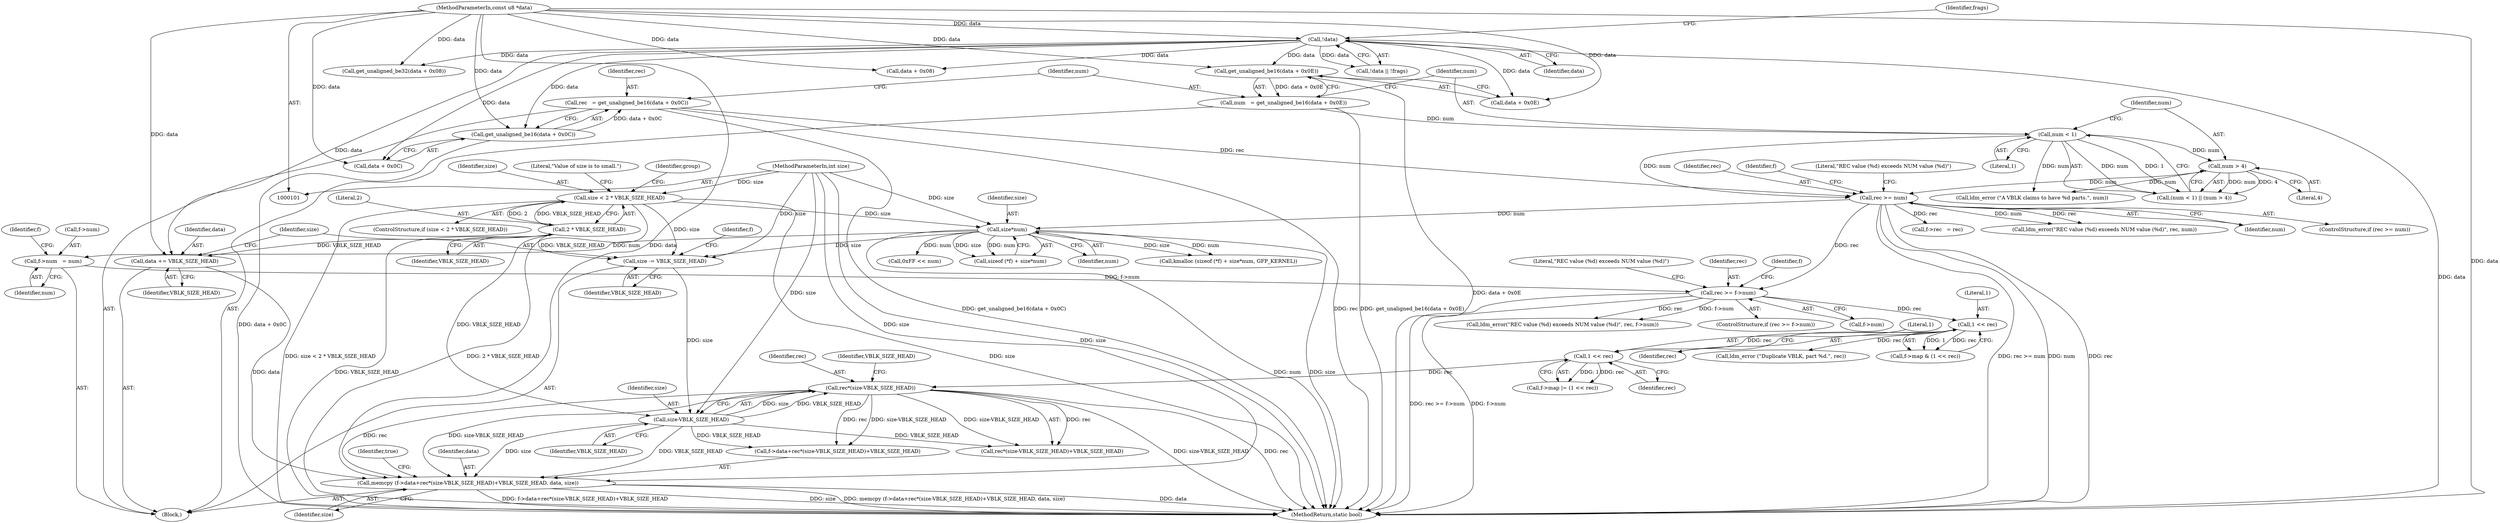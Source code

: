 digraph "0_linux_cae13fe4cc3f24820ffb990c09110626837e85d4@API" {
"1000274" [label="(Call,memcpy (f->data+rec*(size-VBLK_SIZE_HEAD)+VBLK_SIZE_HEAD, data, size))"];
"1000280" [label="(Call,rec*(size-VBLK_SIZE_HEAD))"];
"1000265" [label="(Call,1 << rec)"];
"1000247" [label="(Call,1 << rec)"];
"1000228" [label="(Call,rec >= f->num)"];
"1000161" [label="(Call,rec >= num)"];
"1000134" [label="(Call,rec   = get_unaligned_be16(data + 0x0C))"];
"1000136" [label="(Call,get_unaligned_be16(data + 0x0C))"];
"1000102" [label="(MethodParameterIn,const u8 *data)"];
"1000113" [label="(Call,!data)"];
"1000151" [label="(Call,num > 4)"];
"1000148" [label="(Call,num < 1)"];
"1000140" [label="(Call,num   = get_unaligned_be16(data + 0x0E))"];
"1000142" [label="(Call,get_unaligned_be16(data + 0x0E))"];
"1000203" [label="(Call,f->num   = num)"];
"1000186" [label="(Call,size*num)"];
"1000118" [label="(Call,size < 2 * VBLK_SIZE_HEAD)"];
"1000103" [label="(MethodParameterIn,int size)"];
"1000120" [label="(Call,2 * VBLK_SIZE_HEAD)"];
"1000282" [label="(Call,size-VBLK_SIZE_HEAD)"];
"1000271" [label="(Call,size -= VBLK_SIZE_HEAD)"];
"1000268" [label="(Call,data += VBLK_SIZE_HEAD)"];
"1000204" [label="(Call,f->num)"];
"1000281" [label="(Identifier,rec)"];
"1000113" [label="(Call,!data)"];
"1000270" [label="(Identifier,VBLK_SIZE_HEAD)"];
"1000234" [label="(Call,ldm_error(\"REC value (%d) exceeds NUM value (%d)\", rec, f->num))"];
"1000130" [label="(Call,get_unaligned_be32(data + 0x08))"];
"1000103" [label="(MethodParameterIn,int size)"];
"1000105" [label="(Block,)"];
"1000268" [label="(Call,data += VBLK_SIZE_HEAD)"];
"1000251" [label="(Call,ldm_error (\"Duplicate VBLK, part %d.\", rec))"];
"1000162" [label="(Identifier,rec)"];
"1000248" [label="(Literal,1)"];
"1000122" [label="(Identifier,VBLK_SIZE_HEAD)"];
"1000116" [label="(Identifier,frags)"];
"1000175" [label="(Identifier,f)"];
"1000271" [label="(Call,size -= VBLK_SIZE_HEAD)"];
"1000131" [label="(Call,data + 0x08)"];
"1000137" [label="(Call,data + 0x0C)"];
"1000150" [label="(Literal,1)"];
"1000280" [label="(Call,rec*(size-VBLK_SIZE_HEAD))"];
"1000188" [label="(Identifier,num)"];
"1000181" [label="(Call,kmalloc (sizeof (*f) + size*num, GFP_KERNEL))"];
"1000275" [label="(Call,f->data+rec*(size-VBLK_SIZE_HEAD)+VBLK_SIZE_HEAD)"];
"1000285" [label="(Identifier,VBLK_SIZE_HEAD)"];
"1000182" [label="(Call,sizeof (*f) + size*num)"];
"1000152" [label="(Identifier,num)"];
"1000243" [label="(Call,f->map & (1 << rec))"];
"1000165" [label="(Call,ldm_error(\"REC value (%d) exceeds NUM value (%d)\", rec, num))"];
"1000207" [label="(Identifier,num)"];
"1000247" [label="(Call,1 << rec)"];
"1000279" [label="(Call,rec*(size-VBLK_SIZE_HEAD)+VBLK_SIZE_HEAD)"];
"1000289" [label="(Identifier,true)"];
"1000121" [label="(Literal,2)"];
"1000151" [label="(Call,num > 4)"];
"1000148" [label="(Call,num < 1)"];
"1000147" [label="(Call,(num < 1) || (num > 4))"];
"1000161" [label="(Call,rec >= num)"];
"1000286" [label="(Identifier,data)"];
"1000269" [label="(Identifier,data)"];
"1000227" [label="(ControlStructure,if (rec >= f->num))"];
"1000273" [label="(Identifier,VBLK_SIZE_HEAD)"];
"1000149" [label="(Identifier,num)"];
"1000267" [label="(Identifier,rec)"];
"1000163" [label="(Identifier,num)"];
"1000155" [label="(Call,ldm_error (\"A VBLK claims to have %d parts.\", num))"];
"1000203" [label="(Call,f->num   = num)"];
"1000125" [label="(Literal,\"Value of size is to small.\")"];
"1000153" [label="(Literal,4)"];
"1000228" [label="(Call,rec >= f->num)"];
"1000230" [label="(Call,f->num)"];
"1000277" [label="(Identifier,f)"];
"1000187" [label="(Identifier,size)"];
"1000282" [label="(Call,size-VBLK_SIZE_HEAD)"];
"1000274" [label="(Call,memcpy (f->data+rec*(size-VBLK_SIZE_HEAD)+VBLK_SIZE_HEAD, data, size))"];
"1000112" [label="(Call,!data || !frags)"];
"1000140" [label="(Call,num   = get_unaligned_be16(data + 0x0E))"];
"1000245" [label="(Identifier,f)"];
"1000266" [label="(Literal,1)"];
"1000235" [label="(Literal,\"REC value (%d) exceeds NUM value (%d)\")"];
"1000129" [label="(Identifier,group)"];
"1000135" [label="(Identifier,rec)"];
"1000118" [label="(Call,size < 2 * VBLK_SIZE_HEAD)"];
"1000261" [label="(Call,f->map |= (1 << rec))"];
"1000136" [label="(Call,get_unaligned_be16(data + 0x0C))"];
"1000249" [label="(Identifier,rec)"];
"1000119" [label="(Identifier,size)"];
"1000120" [label="(Call,2 * VBLK_SIZE_HEAD)"];
"1000117" [label="(ControlStructure,if (size < 2 * VBLK_SIZE_HEAD))"];
"1000229" [label="(Identifier,rec)"];
"1000166" [label="(Literal,\"REC value (%d) exceeds NUM value (%d)\")"];
"1000272" [label="(Identifier,size)"];
"1000143" [label="(Call,data + 0x0E)"];
"1000186" [label="(Call,size*num)"];
"1000283" [label="(Identifier,size)"];
"1000160" [label="(ControlStructure,if (rec >= num))"];
"1000208" [label="(Call,f->rec   = rec)"];
"1000290" [label="(MethodReturn,static bool)"];
"1000114" [label="(Identifier,data)"];
"1000265" [label="(Call,1 << rec)"];
"1000284" [label="(Identifier,VBLK_SIZE_HEAD)"];
"1000102" [label="(MethodParameterIn,const u8 *data)"];
"1000210" [label="(Identifier,f)"];
"1000142" [label="(Call,get_unaligned_be16(data + 0x0E))"];
"1000217" [label="(Call,0xFF << num)"];
"1000141" [label="(Identifier,num)"];
"1000287" [label="(Identifier,size)"];
"1000134" [label="(Call,rec   = get_unaligned_be16(data + 0x0C))"];
"1000274" -> "1000105"  [label="AST: "];
"1000274" -> "1000287"  [label="CFG: "];
"1000275" -> "1000274"  [label="AST: "];
"1000286" -> "1000274"  [label="AST: "];
"1000287" -> "1000274"  [label="AST: "];
"1000289" -> "1000274"  [label="CFG: "];
"1000274" -> "1000290"  [label="DDG: data"];
"1000274" -> "1000290"  [label="DDG: f->data+rec*(size-VBLK_SIZE_HEAD)+VBLK_SIZE_HEAD"];
"1000274" -> "1000290"  [label="DDG: size"];
"1000274" -> "1000290"  [label="DDG: memcpy (f->data+rec*(size-VBLK_SIZE_HEAD)+VBLK_SIZE_HEAD, data, size)"];
"1000280" -> "1000274"  [label="DDG: rec"];
"1000280" -> "1000274"  [label="DDG: size-VBLK_SIZE_HEAD"];
"1000282" -> "1000274"  [label="DDG: VBLK_SIZE_HEAD"];
"1000282" -> "1000274"  [label="DDG: size"];
"1000268" -> "1000274"  [label="DDG: data"];
"1000102" -> "1000274"  [label="DDG: data"];
"1000103" -> "1000274"  [label="DDG: size"];
"1000280" -> "1000279"  [label="AST: "];
"1000280" -> "1000282"  [label="CFG: "];
"1000281" -> "1000280"  [label="AST: "];
"1000282" -> "1000280"  [label="AST: "];
"1000285" -> "1000280"  [label="CFG: "];
"1000280" -> "1000290"  [label="DDG: size-VBLK_SIZE_HEAD"];
"1000280" -> "1000290"  [label="DDG: rec"];
"1000280" -> "1000275"  [label="DDG: rec"];
"1000280" -> "1000275"  [label="DDG: size-VBLK_SIZE_HEAD"];
"1000280" -> "1000279"  [label="DDG: rec"];
"1000280" -> "1000279"  [label="DDG: size-VBLK_SIZE_HEAD"];
"1000265" -> "1000280"  [label="DDG: rec"];
"1000282" -> "1000280"  [label="DDG: size"];
"1000282" -> "1000280"  [label="DDG: VBLK_SIZE_HEAD"];
"1000265" -> "1000261"  [label="AST: "];
"1000265" -> "1000267"  [label="CFG: "];
"1000266" -> "1000265"  [label="AST: "];
"1000267" -> "1000265"  [label="AST: "];
"1000261" -> "1000265"  [label="CFG: "];
"1000265" -> "1000261"  [label="DDG: 1"];
"1000265" -> "1000261"  [label="DDG: rec"];
"1000247" -> "1000265"  [label="DDG: rec"];
"1000247" -> "1000243"  [label="AST: "];
"1000247" -> "1000249"  [label="CFG: "];
"1000248" -> "1000247"  [label="AST: "];
"1000249" -> "1000247"  [label="AST: "];
"1000243" -> "1000247"  [label="CFG: "];
"1000247" -> "1000243"  [label="DDG: 1"];
"1000247" -> "1000243"  [label="DDG: rec"];
"1000228" -> "1000247"  [label="DDG: rec"];
"1000247" -> "1000251"  [label="DDG: rec"];
"1000228" -> "1000227"  [label="AST: "];
"1000228" -> "1000230"  [label="CFG: "];
"1000229" -> "1000228"  [label="AST: "];
"1000230" -> "1000228"  [label="AST: "];
"1000235" -> "1000228"  [label="CFG: "];
"1000245" -> "1000228"  [label="CFG: "];
"1000228" -> "1000290"  [label="DDG: rec >= f->num"];
"1000228" -> "1000290"  [label="DDG: f->num"];
"1000161" -> "1000228"  [label="DDG: rec"];
"1000203" -> "1000228"  [label="DDG: f->num"];
"1000228" -> "1000234"  [label="DDG: rec"];
"1000228" -> "1000234"  [label="DDG: f->num"];
"1000161" -> "1000160"  [label="AST: "];
"1000161" -> "1000163"  [label="CFG: "];
"1000162" -> "1000161"  [label="AST: "];
"1000163" -> "1000161"  [label="AST: "];
"1000166" -> "1000161"  [label="CFG: "];
"1000175" -> "1000161"  [label="CFG: "];
"1000161" -> "1000290"  [label="DDG: num"];
"1000161" -> "1000290"  [label="DDG: rec"];
"1000161" -> "1000290"  [label="DDG: rec >= num"];
"1000134" -> "1000161"  [label="DDG: rec"];
"1000151" -> "1000161"  [label="DDG: num"];
"1000148" -> "1000161"  [label="DDG: num"];
"1000161" -> "1000165"  [label="DDG: rec"];
"1000161" -> "1000165"  [label="DDG: num"];
"1000161" -> "1000186"  [label="DDG: num"];
"1000161" -> "1000208"  [label="DDG: rec"];
"1000134" -> "1000105"  [label="AST: "];
"1000134" -> "1000136"  [label="CFG: "];
"1000135" -> "1000134"  [label="AST: "];
"1000136" -> "1000134"  [label="AST: "];
"1000141" -> "1000134"  [label="CFG: "];
"1000134" -> "1000290"  [label="DDG: rec"];
"1000134" -> "1000290"  [label="DDG: get_unaligned_be16(data + 0x0C)"];
"1000136" -> "1000134"  [label="DDG: data + 0x0C"];
"1000136" -> "1000137"  [label="CFG: "];
"1000137" -> "1000136"  [label="AST: "];
"1000136" -> "1000290"  [label="DDG: data + 0x0C"];
"1000102" -> "1000136"  [label="DDG: data"];
"1000113" -> "1000136"  [label="DDG: data"];
"1000102" -> "1000101"  [label="AST: "];
"1000102" -> "1000290"  [label="DDG: data"];
"1000102" -> "1000113"  [label="DDG: data"];
"1000102" -> "1000130"  [label="DDG: data"];
"1000102" -> "1000131"  [label="DDG: data"];
"1000102" -> "1000137"  [label="DDG: data"];
"1000102" -> "1000142"  [label="DDG: data"];
"1000102" -> "1000143"  [label="DDG: data"];
"1000102" -> "1000268"  [label="DDG: data"];
"1000113" -> "1000112"  [label="AST: "];
"1000113" -> "1000114"  [label="CFG: "];
"1000114" -> "1000113"  [label="AST: "];
"1000116" -> "1000113"  [label="CFG: "];
"1000112" -> "1000113"  [label="CFG: "];
"1000113" -> "1000290"  [label="DDG: data"];
"1000113" -> "1000112"  [label="DDG: data"];
"1000113" -> "1000130"  [label="DDG: data"];
"1000113" -> "1000131"  [label="DDG: data"];
"1000113" -> "1000137"  [label="DDG: data"];
"1000113" -> "1000142"  [label="DDG: data"];
"1000113" -> "1000143"  [label="DDG: data"];
"1000113" -> "1000268"  [label="DDG: data"];
"1000151" -> "1000147"  [label="AST: "];
"1000151" -> "1000153"  [label="CFG: "];
"1000152" -> "1000151"  [label="AST: "];
"1000153" -> "1000151"  [label="AST: "];
"1000147" -> "1000151"  [label="CFG: "];
"1000151" -> "1000147"  [label="DDG: num"];
"1000151" -> "1000147"  [label="DDG: 4"];
"1000148" -> "1000151"  [label="DDG: num"];
"1000151" -> "1000155"  [label="DDG: num"];
"1000148" -> "1000147"  [label="AST: "];
"1000148" -> "1000150"  [label="CFG: "];
"1000149" -> "1000148"  [label="AST: "];
"1000150" -> "1000148"  [label="AST: "];
"1000152" -> "1000148"  [label="CFG: "];
"1000147" -> "1000148"  [label="CFG: "];
"1000148" -> "1000147"  [label="DDG: num"];
"1000148" -> "1000147"  [label="DDG: 1"];
"1000140" -> "1000148"  [label="DDG: num"];
"1000148" -> "1000155"  [label="DDG: num"];
"1000140" -> "1000105"  [label="AST: "];
"1000140" -> "1000142"  [label="CFG: "];
"1000141" -> "1000140"  [label="AST: "];
"1000142" -> "1000140"  [label="AST: "];
"1000149" -> "1000140"  [label="CFG: "];
"1000140" -> "1000290"  [label="DDG: get_unaligned_be16(data + 0x0E)"];
"1000142" -> "1000140"  [label="DDG: data + 0x0E"];
"1000142" -> "1000143"  [label="CFG: "];
"1000143" -> "1000142"  [label="AST: "];
"1000142" -> "1000290"  [label="DDG: data + 0x0E"];
"1000203" -> "1000105"  [label="AST: "];
"1000203" -> "1000207"  [label="CFG: "];
"1000204" -> "1000203"  [label="AST: "];
"1000207" -> "1000203"  [label="AST: "];
"1000210" -> "1000203"  [label="CFG: "];
"1000186" -> "1000203"  [label="DDG: num"];
"1000186" -> "1000182"  [label="AST: "];
"1000186" -> "1000188"  [label="CFG: "];
"1000187" -> "1000186"  [label="AST: "];
"1000188" -> "1000186"  [label="AST: "];
"1000182" -> "1000186"  [label="CFG: "];
"1000186" -> "1000290"  [label="DDG: num"];
"1000186" -> "1000290"  [label="DDG: size"];
"1000186" -> "1000181"  [label="DDG: size"];
"1000186" -> "1000181"  [label="DDG: num"];
"1000186" -> "1000182"  [label="DDG: size"];
"1000186" -> "1000182"  [label="DDG: num"];
"1000118" -> "1000186"  [label="DDG: size"];
"1000103" -> "1000186"  [label="DDG: size"];
"1000186" -> "1000217"  [label="DDG: num"];
"1000186" -> "1000271"  [label="DDG: size"];
"1000118" -> "1000117"  [label="AST: "];
"1000118" -> "1000120"  [label="CFG: "];
"1000119" -> "1000118"  [label="AST: "];
"1000120" -> "1000118"  [label="AST: "];
"1000125" -> "1000118"  [label="CFG: "];
"1000129" -> "1000118"  [label="CFG: "];
"1000118" -> "1000290"  [label="DDG: size < 2 * VBLK_SIZE_HEAD"];
"1000118" -> "1000290"  [label="DDG: size"];
"1000118" -> "1000290"  [label="DDG: 2 * VBLK_SIZE_HEAD"];
"1000103" -> "1000118"  [label="DDG: size"];
"1000120" -> "1000118"  [label="DDG: 2"];
"1000120" -> "1000118"  [label="DDG: VBLK_SIZE_HEAD"];
"1000118" -> "1000271"  [label="DDG: size"];
"1000103" -> "1000101"  [label="AST: "];
"1000103" -> "1000290"  [label="DDG: size"];
"1000103" -> "1000271"  [label="DDG: size"];
"1000103" -> "1000282"  [label="DDG: size"];
"1000120" -> "1000122"  [label="CFG: "];
"1000121" -> "1000120"  [label="AST: "];
"1000122" -> "1000120"  [label="AST: "];
"1000120" -> "1000290"  [label="DDG: VBLK_SIZE_HEAD"];
"1000120" -> "1000268"  [label="DDG: VBLK_SIZE_HEAD"];
"1000120" -> "1000271"  [label="DDG: VBLK_SIZE_HEAD"];
"1000120" -> "1000282"  [label="DDG: VBLK_SIZE_HEAD"];
"1000282" -> "1000284"  [label="CFG: "];
"1000283" -> "1000282"  [label="AST: "];
"1000284" -> "1000282"  [label="AST: "];
"1000282" -> "1000275"  [label="DDG: VBLK_SIZE_HEAD"];
"1000271" -> "1000282"  [label="DDG: size"];
"1000282" -> "1000279"  [label="DDG: VBLK_SIZE_HEAD"];
"1000271" -> "1000105"  [label="AST: "];
"1000271" -> "1000273"  [label="CFG: "];
"1000272" -> "1000271"  [label="AST: "];
"1000273" -> "1000271"  [label="AST: "];
"1000277" -> "1000271"  [label="CFG: "];
"1000268" -> "1000105"  [label="AST: "];
"1000268" -> "1000270"  [label="CFG: "];
"1000269" -> "1000268"  [label="AST: "];
"1000270" -> "1000268"  [label="AST: "];
"1000272" -> "1000268"  [label="CFG: "];
}
